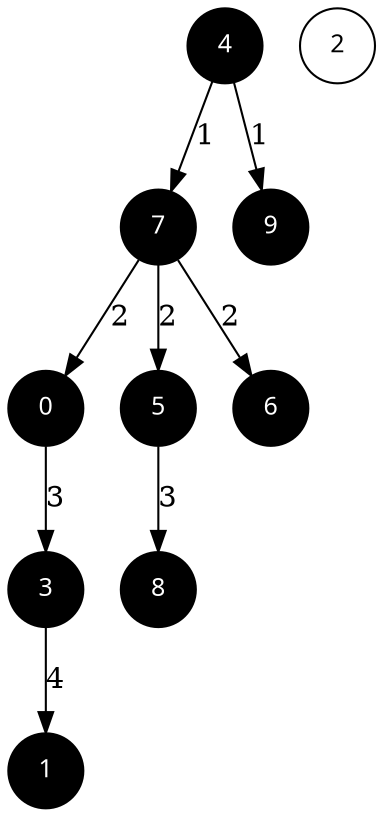 digraph grafo {
	node [shape="circle", style=filled, color="black" fillcolor="white" fontcolor="black" fontname="sans-serif" fontsize=12];
	"0" [label= "0" shape="circle" fontcolor="white" color="black" fillcolor="black"];
	7 -> 0 [label="2"];
	"1" [label= "1" shape="circle" fontcolor="white" color="black" fillcolor="black"];
	3 -> 1 [label="4"];
	"2" [label= "2" shape="circle" fontcolor="black" color="black" fillcolor="white"];
	"3" [label= "3" shape="circle" fontcolor="white" color="black" fillcolor="black"];
	0 -> 3 [label="3"];
	"4" [label= "4" shape="circle" fontcolor="white" color="black" fillcolor="black"];
	"5" [label= "5" shape="circle" fontcolor="white" color="black" fillcolor="black"];
	7 -> 5 [label="2"];
	"6" [label= "6" shape="circle" fontcolor="white" color="black" fillcolor="black"];
	7 -> 6 [label="2"];
	"7" [label= "7" shape="circle" fontcolor="white" color="black" fillcolor="black"];
	4 -> 7 [label="1"];
	"8" [label= "8" shape="circle" fontcolor="white" color="black" fillcolor="black"];
	5 -> 8 [label="3"];
	"9" [label= "9" shape="circle" fontcolor="white" color="black" fillcolor="black"];
	4 -> 9 [label="1"];
}
